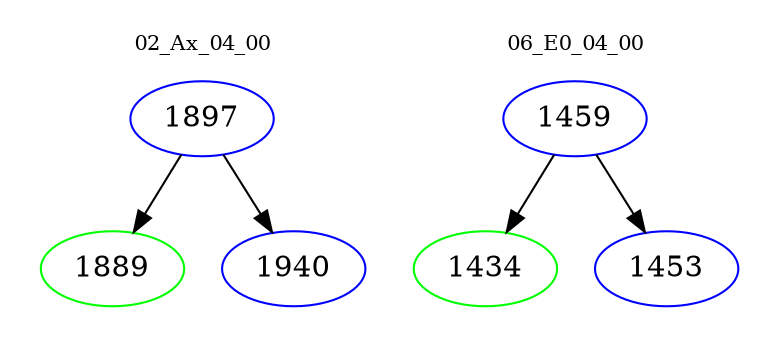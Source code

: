 digraph{
subgraph cluster_0 {
color = white
label = "02_Ax_04_00";
fontsize=10;
T0_1897 [label="1897", color="blue"]
T0_1897 -> T0_1889 [color="black"]
T0_1889 [label="1889", color="green"]
T0_1897 -> T0_1940 [color="black"]
T0_1940 [label="1940", color="blue"]
}
subgraph cluster_1 {
color = white
label = "06_E0_04_00";
fontsize=10;
T1_1459 [label="1459", color="blue"]
T1_1459 -> T1_1434 [color="black"]
T1_1434 [label="1434", color="green"]
T1_1459 -> T1_1453 [color="black"]
T1_1453 [label="1453", color="blue"]
}
}
